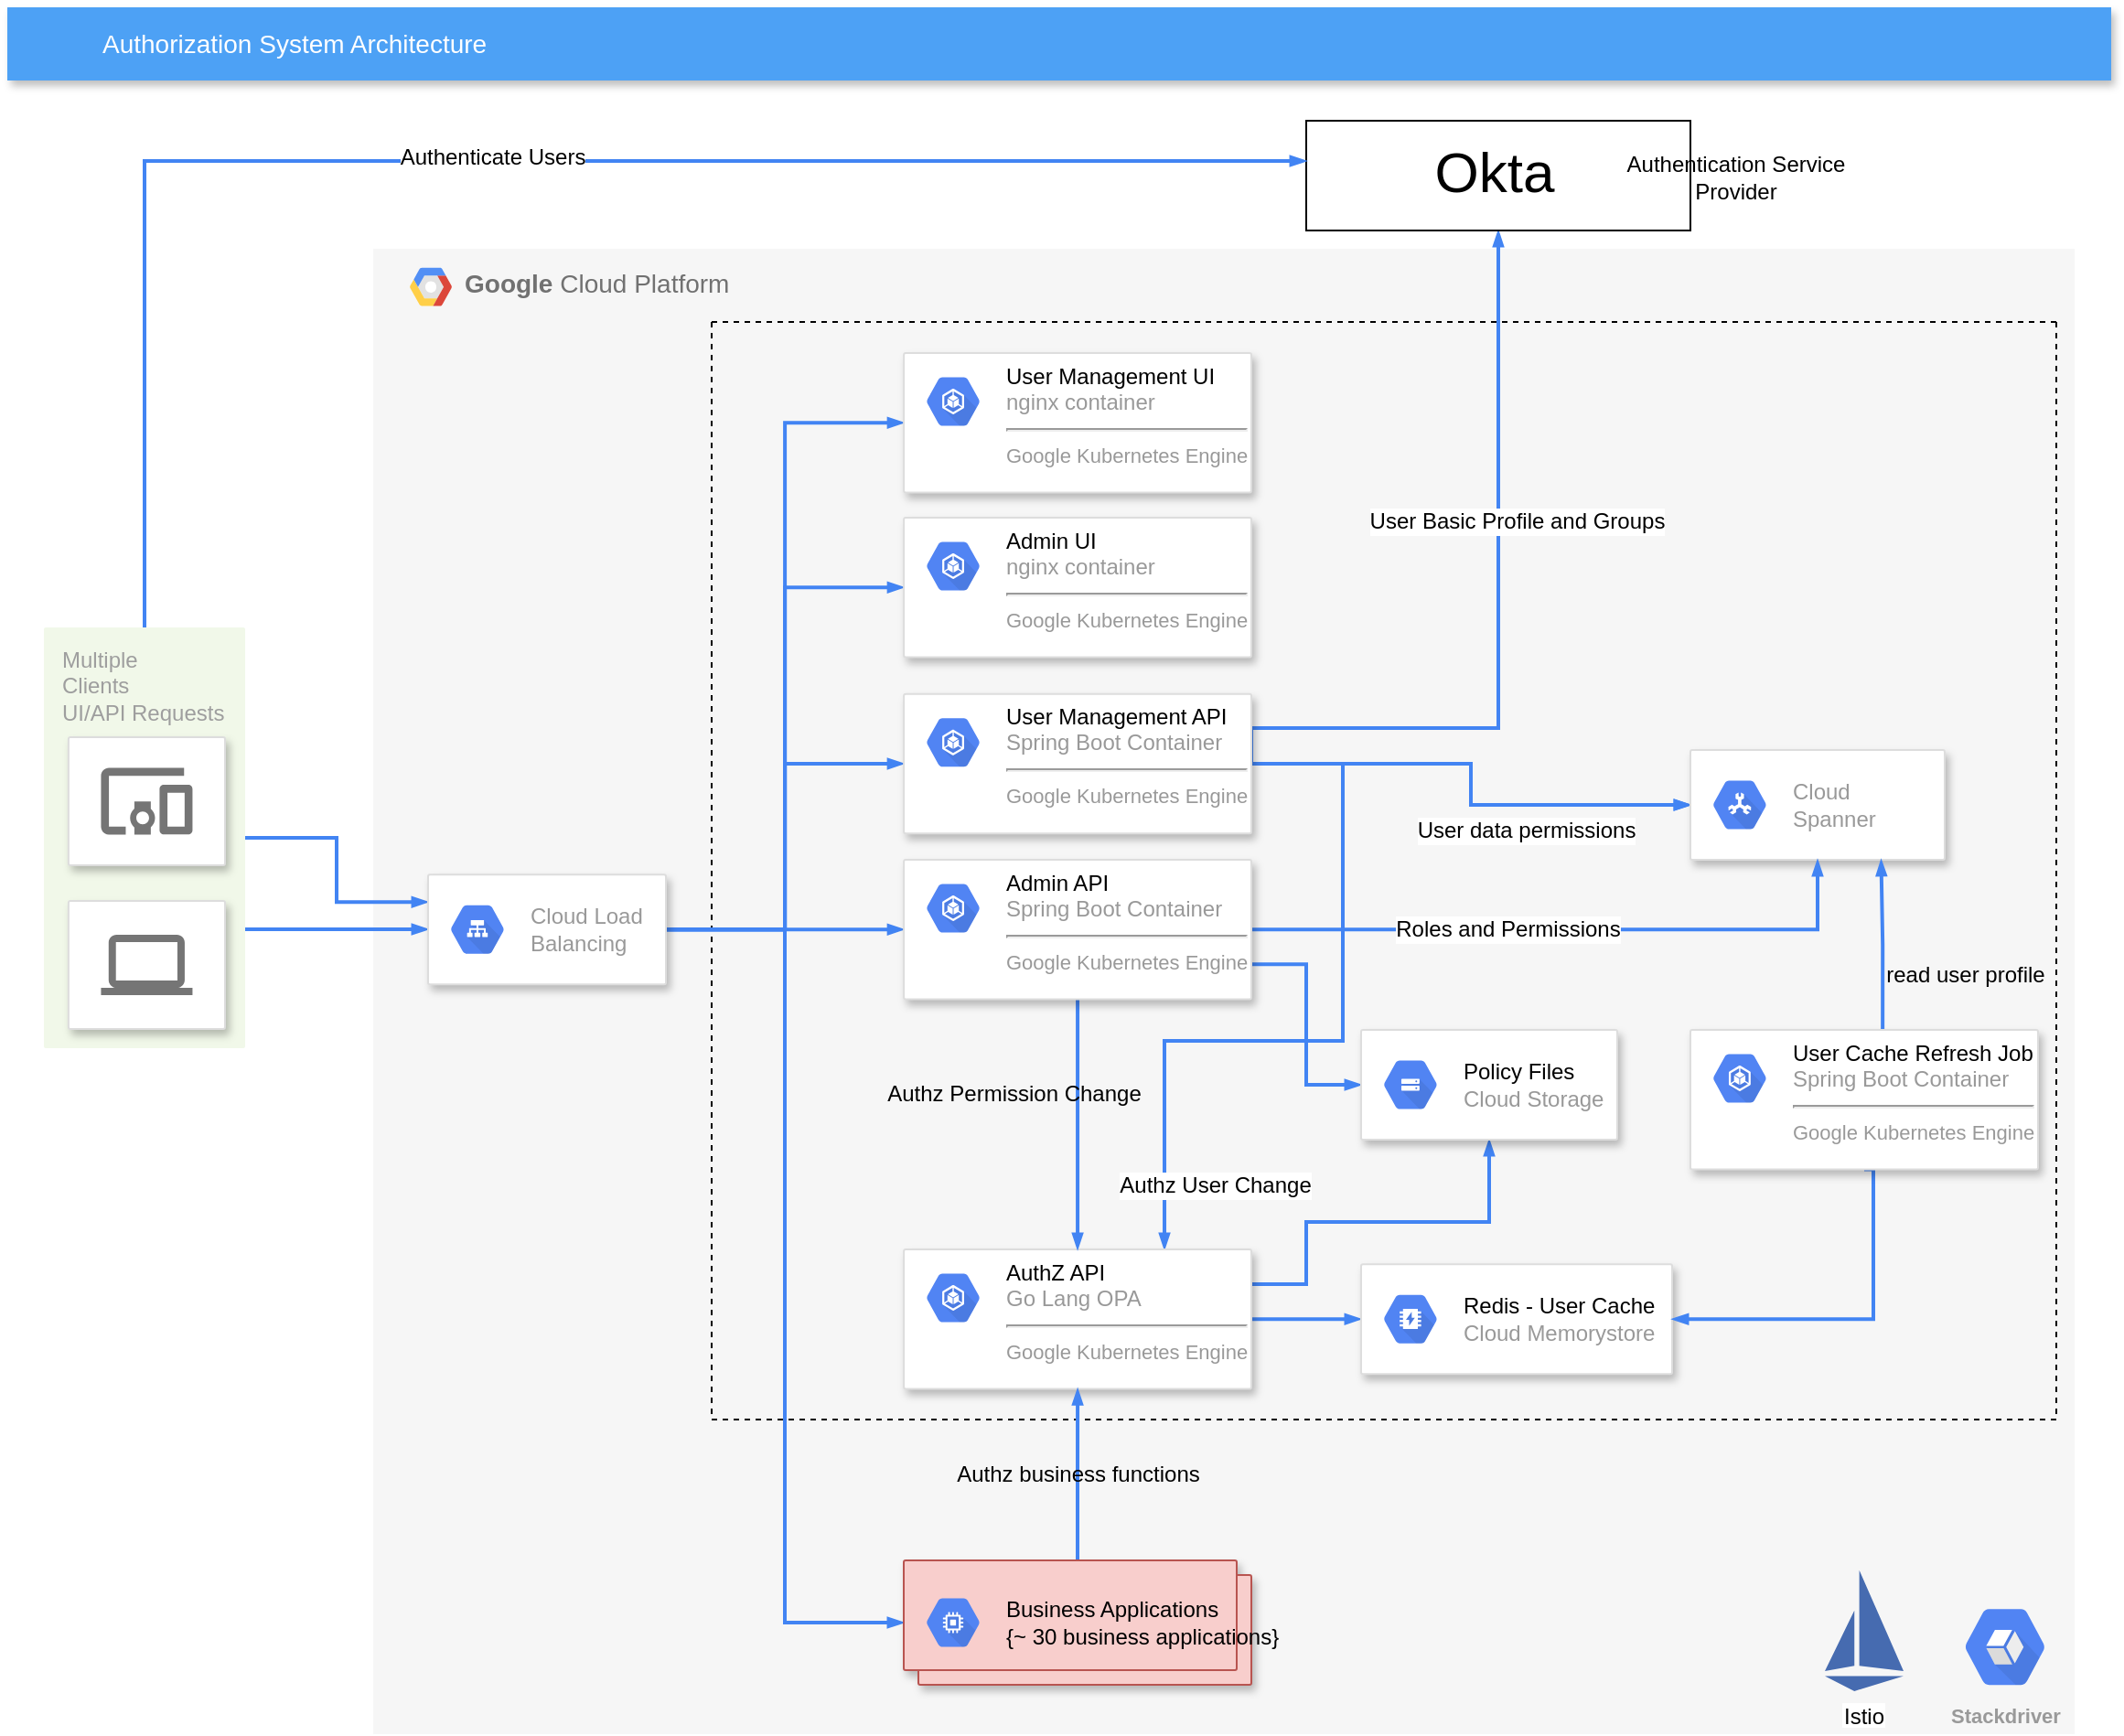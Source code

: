 <mxfile version="17.1.3" type="github"><diagram id="f106602c-feb2-e66a-4537-3a34d633f6aa" name="Page-1"><mxGraphModel dx="2062" dy="1839" grid="1" gridSize="10" guides="1" tooltips="1" connect="1" arrows="1" fold="1" page="1" pageScale="1" pageWidth="1169" pageHeight="827" background="none" math="0" shadow="0"><root><mxCell id="0"/><mxCell id="1" parent="0"/><mxCell id="q55NmXWhRlVkNF6GybgC-1068" value="" style="group" parent="1" vertex="1" connectable="0"><mxGeometry x="235" y="-630" width="930" height="812" as="geometry"/></mxCell><mxCell id="14" value="&lt;b&gt;Google &lt;/b&gt;Cloud Platform" style="fillColor=#F6F6F6;strokeColor=none;shadow=0;gradientColor=none;fontSize=14;align=left;spacing=10;fontColor=#717171;9E9E9E;verticalAlign=top;spacingTop=-4;fontStyle=0;spacingLeft=40;html=1;container=0;" parent="q55NmXWhRlVkNF6GybgC-1068" vertex="1"><mxGeometry width="930" height="812.0" as="geometry"/></mxCell><mxCell id="15" value="" style="shape=mxgraph.gcp2.google_cloud_platform;fillColor=#F6F6F6;strokeColor=none;shadow=0;gradientColor=none;" parent="q55NmXWhRlVkNF6GybgC-1068" vertex="1"><mxGeometry x="20" y="10.41" width="23" height="20.821" as="geometry"><mxPoint x="20" y="10" as="offset"/></mxGeometry></mxCell><mxCell id="q55NmXWhRlVkNF6GybgC-1057" value="Stackdriver" style="sketch=0;html=1;fillColor=#5184F3;strokeColor=none;verticalAlign=top;labelPosition=center;verticalLabelPosition=bottom;align=center;spacingTop=-6;fontSize=11;fontStyle=1;fontColor=#999999;shape=mxgraph.gcp2.hexIcon;prIcon=stackdriver;fontFamily=Helvetica;" parent="q55NmXWhRlVkNF6GybgC-1068" vertex="1"><mxGeometry x="859" y="733.923" width="66" height="60.9" as="geometry"/></mxCell><mxCell id="q55NmXWhRlVkNF6GybgC-1056" value="Istio" style="editableCssRules=.*;shape=image;verticalLabelPosition=bottom;labelBackgroundColor=#ffffff;verticalAlign=top;aspect=fixed;imageAspect=0;image=data:image/svg+xml,PHN2ZyB4bWxucz0iaHR0cDovL3d3dy53My5vcmcvMjAwMC9zdmciIHhtbG5zOnY9Imh0dHBzOi8vdmVjdGEuaW8vbmFubyIgd2lkdGg9IjE2MCIgaGVpZ2h0PSIyNDAiIHZpZXdCb3g9IjAgMCAxNjAgMjQwIj4mI3hhOwk8c3R5bGUgdHlwZT0idGV4dC9jc3MiPiYjeGE7CS5zdDB7ZmlsbDojNDY2YmIwO30mI3hhOwk8L3N0eWxlPiYjeGE7CTxwYXRoIGNsYXNzPSJzdDAiIGQ9Ik02MCAyNDBMMCAyMTBoMTYwem0wLTE2MEwwIDIwMGw2MC0xMHpNNzAgMHYxOTBsOTAgMTB6Ii8+JiN4YTs8L3N2Zz4=;fontColor=default;fontFamily=Helvetica;fontSize=12;" parent="q55NmXWhRlVkNF6GybgC-1068" vertex="1"><mxGeometry x="793.5" y="722.316" width="43" height="66.15" as="geometry"/></mxCell><mxCell id="yQ8WLYdv6VudN-hRy9nO-1000" value="" style="swimlane;startSize=0;dashed=1;" vertex="1" parent="q55NmXWhRlVkNF6GybgC-1068"><mxGeometry x="185" y="40" width="735" height="600" as="geometry"><mxRectangle x="185" y="40" width="50" height="40" as="alternateBounds"/></mxGeometry></mxCell><mxCell id="818" value="Authorization System Architecture " style="fillColor=#4DA1F5;strokeColor=none;shadow=1;gradientColor=none;fontSize=14;align=left;spacingLeft=50;fontColor=#ffffff;html=1;" parent="1" vertex="1"><mxGeometry x="35" y="-762" width="1150" height="40" as="geometry"/></mxCell><mxCell id="999" style="edgeStyle=orthogonalEdgeStyle;rounded=0;elbow=vertical;html=1;labelBackgroundColor=none;startFill=1;startSize=4;endArrow=blockThin;endFill=1;endSize=4;jettySize=auto;orthogonalLoop=1;strokeColor=#4284F3;strokeWidth=2;fontSize=12;fontColor=#000000;align=left;dashed=0;entryX=0;entryY=0.25;entryDx=0;entryDy=0;" parent="1" source="997" target="989" edge="1"><mxGeometry relative="1" as="geometry"><Array as="points"/><mxPoint x="455" y="-458" as="targetPoint"/></mxGeometry></mxCell><mxCell id="998" style="edgeStyle=elbowEdgeStyle;rounded=0;elbow=vertical;html=1;labelBackgroundColor=none;startFill=1;startSize=4;endArrow=blockThin;endFill=1;endSize=4;jettySize=auto;orthogonalLoop=1;strokeColor=#4284F3;strokeWidth=2;fontSize=12;fontColor=#000000;align=left;dashed=0;" parent="1" source="997" target="989" edge="1"><mxGeometry relative="1" as="geometry"/></mxCell><mxCell id="q55NmXWhRlVkNF6GybgC-1015" style="edgeStyle=orthogonalEdgeStyle;rounded=0;orthogonalLoop=1;jettySize=auto;html=1;exitX=1;exitY=0.5;exitDx=0;exitDy=0;entryX=0;entryY=0.5;entryDx=0;entryDy=0;strokeWidth=2;strokeColor=#4284F3;endArrow=blockThin;endFill=1;labelBackgroundColor=none;fontSize=12;align=left;fontColor=#000000;startFill=1;startSize=4;endSize=4;dashed=0;" parent="1" source="989" target="q55NmXWhRlVkNF6GybgC-1013" edge="1"><mxGeometry relative="1" as="geometry"/></mxCell><mxCell id="q55NmXWhRlVkNF6GybgC-1025" style="edgeStyle=orthogonalEdgeStyle;rounded=0;orthogonalLoop=1;jettySize=auto;html=1;endArrow=blockThin;endFill=1;strokeColor=#4284F3;strokeWidth=2;labelBackgroundColor=none;fontSize=12;align=left;fontColor=#000000;startFill=1;startSize=4;endSize=4;dashed=0;" parent="1" source="989" target="q55NmXWhRlVkNF6GybgC-1019" edge="1"><mxGeometry relative="1" as="geometry"/></mxCell><mxCell id="q55NmXWhRlVkNF6GybgC-1026" style="edgeStyle=orthogonalEdgeStyle;rounded=0;orthogonalLoop=1;jettySize=auto;html=1;entryX=0;entryY=0.5;entryDx=0;entryDy=0;endArrow=blockThin;endFill=1;strokeColor=#4284F3;strokeWidth=2;labelBackgroundColor=none;fontSize=12;align=left;fontColor=#000000;startFill=1;startSize=4;endSize=4;dashed=0;" parent="1" source="989" target="q55NmXWhRlVkNF6GybgC-1023" edge="1"><mxGeometry relative="1" as="geometry"/></mxCell><mxCell id="q55NmXWhRlVkNF6GybgC-1048" style="edgeStyle=orthogonalEdgeStyle;shape=connector;rounded=0;orthogonalLoop=1;jettySize=auto;html=1;entryX=0;entryY=0.5;entryDx=0;entryDy=0;dashed=0;labelBackgroundColor=none;fontFamily=Helvetica;fontSize=12;fontColor=#000000;startFill=1;endArrow=blockThin;endFill=1;startSize=4;endSize=4;strokeColor=#4284F3;strokeWidth=2;" parent="1" source="989" target="q55NmXWhRlVkNF6GybgC-1001" edge="1"><mxGeometry relative="1" as="geometry"/></mxCell><mxCell id="q55NmXWhRlVkNF6GybgC-1064" style="edgeStyle=orthogonalEdgeStyle;shape=connector;rounded=0;orthogonalLoop=1;jettySize=auto;html=1;entryX=0;entryY=0.5;entryDx=0;entryDy=0;dashed=0;labelBackgroundColor=none;fontFamily=Helvetica;fontSize=12;fontColor=#000000;startFill=1;endArrow=blockThin;endFill=1;startSize=4;endSize=4;strokeColor=#4284F3;strokeWidth=2;" parent="1" source="989" target="q55NmXWhRlVkNF6GybgC-1062" edge="1"><mxGeometry relative="1" as="geometry"/></mxCell><mxCell id="989" value="" style="strokeColor=#dddddd;fillColor=#ffffff;shadow=1;strokeWidth=1;rounded=1;absoluteArcSize=1;arcSize=2;fontSize=11;fontColor=#9E9E9E;align=center;html=1;" parent="1" vertex="1"><mxGeometry x="265" y="-287.9" width="130" height="60" as="geometry"/></mxCell><mxCell id="990" value="Cloud Load&#xA;Balancing" style="dashed=0;connectable=0;html=1;fillColor=#5184F3;strokeColor=none;shape=mxgraph.gcp2.hexIcon;prIcon=cloud_load_balancing;part=1;labelPosition=right;verticalLabelPosition=middle;align=left;verticalAlign=middle;spacingLeft=5;fontColor=#999999;fontSize=12;" parent="989" vertex="1"><mxGeometry y="0.5" width="44" height="39" relative="1" as="geometry"><mxPoint x="5" y="-19.5" as="offset"/></mxGeometry></mxCell><mxCell id="q55NmXWhRlVkNF6GybgC-1028" style="edgeStyle=orthogonalEdgeStyle;shape=connector;rounded=0;orthogonalLoop=1;jettySize=auto;html=1;entryX=0;entryY=0.5;entryDx=0;entryDy=0;dashed=0;labelBackgroundColor=none;fontFamily=Helvetica;fontSize=12;fontColor=#000000;startFill=1;endArrow=blockThin;endFill=1;startSize=4;endSize=4;strokeColor=#4284F3;strokeWidth=2;" parent="1" source="q55NmXWhRlVkNF6GybgC-1001" target="q55NmXWhRlVkNF6GybgC-1016" edge="1"><mxGeometry relative="1" as="geometry"/></mxCell><mxCell id="q55NmXWhRlVkNF6GybgC-1031" value="User data permissions" style="edgeLabel;html=1;align=center;verticalAlign=middle;resizable=0;points=[];fontSize=12;fontFamily=Helvetica;fontColor=#000000;" parent="q55NmXWhRlVkNF6GybgC-1028" vertex="1" connectable="0"><mxGeometry x="-0.264" y="5" relative="1" as="geometry"><mxPoint x="53" y="41" as="offset"/></mxGeometry></mxCell><mxCell id="q55NmXWhRlVkNF6GybgC-1032" value="" style="edgeStyle=orthogonalEdgeStyle;shape=connector;rounded=0;orthogonalLoop=1;jettySize=auto;html=1;dashed=0;labelBackgroundColor=none;fontFamily=Helvetica;fontSize=12;fontColor=#000000;startFill=1;endArrow=blockThin;endFill=1;startSize=4;endSize=4;strokeColor=#4284F3;strokeWidth=2;" parent="1" source="q55NmXWhRlVkNF6GybgC-1001" target="q55NmXWhRlVkNF6GybgC-1016" edge="1"><mxGeometry relative="1" as="geometry"/></mxCell><mxCell id="q55NmXWhRlVkNF6GybgC-1053" style="edgeStyle=orthogonalEdgeStyle;shape=connector;rounded=0;orthogonalLoop=1;jettySize=auto;html=1;dashed=0;labelBackgroundColor=none;fontFamily=Helvetica;fontSize=12;fontColor=#000000;startFill=1;endArrow=blockThin;endFill=1;startSize=4;endSize=4;strokeColor=#4284F3;strokeWidth=2;exitX=1;exitY=0.5;exitDx=0;exitDy=0;" parent="1" source="q55NmXWhRlVkNF6GybgC-1001" target="q55NmXWhRlVkNF6GybgC-1050" edge="1"><mxGeometry relative="1" as="geometry"><mxPoint x="885" y="-593" as="targetPoint"/><Array as="points"><mxPoint x="715" y="-368"/><mxPoint x="850" y="-368"/></Array></mxGeometry></mxCell><mxCell id="q55NmXWhRlVkNF6GybgC-1055" value="User Basic Profile and Groups" style="edgeLabel;html=1;align=center;verticalAlign=middle;resizable=0;points=[];fontSize=12;fontFamily=Helvetica;fontColor=#000000;" parent="q55NmXWhRlVkNF6GybgC-1053" vertex="1" connectable="0"><mxGeometry x="0.225" y="-2" relative="1" as="geometry"><mxPoint x="8" y="-7" as="offset"/></mxGeometry></mxCell><mxCell id="q55NmXWhRlVkNF6GybgC-1060" style="edgeStyle=orthogonalEdgeStyle;shape=connector;rounded=0;orthogonalLoop=1;jettySize=auto;html=1;entryX=0.75;entryY=0;entryDx=0;entryDy=0;dashed=0;labelBackgroundColor=none;fontFamily=Helvetica;fontSize=12;fontColor=#000000;startFill=1;endArrow=blockThin;endFill=1;startSize=4;endSize=4;strokeColor=#4284F3;strokeWidth=2;" parent="1" source="q55NmXWhRlVkNF6GybgC-1001" target="995" edge="1"><mxGeometry relative="1" as="geometry"><Array as="points"><mxPoint x="765" y="-348"/><mxPoint x="765" y="-197"/><mxPoint x="668" y="-197"/></Array></mxGeometry></mxCell><mxCell id="q55NmXWhRlVkNF6GybgC-1061" value="Authz User Change" style="edgeLabel;html=1;align=center;verticalAlign=middle;resizable=0;points=[];fontSize=12;fontFamily=Helvetica;fontColor=#000000;" parent="q55NmXWhRlVkNF6GybgC-1060" vertex="1" connectable="0"><mxGeometry x="0.768" y="-1" relative="1" as="geometry"><mxPoint x="28" y="13" as="offset"/></mxGeometry></mxCell><mxCell id="q55NmXWhRlVkNF6GybgC-1001" value="" style="strokeColor=#dddddd;fillColor=#ffffff;shadow=1;strokeWidth=1;rounded=1;absoluteArcSize=1;arcSize=2;fontSize=11;fontColor=#9E9E9E;align=center;html=1;" parent="1" vertex="1"><mxGeometry x="525.06" y="-386.61" width="189.94" height="76.19" as="geometry"/></mxCell><mxCell id="q55NmXWhRlVkNF6GybgC-1002" value="&lt;div&gt;&lt;font color=&quot;#000000&quot;&gt;User Management API&lt;/font&gt;&lt;br&gt;&lt;/div&gt;&lt;div&gt;Spring Boot Container&lt;br&gt;&lt;/div&gt;&lt;hr&gt;&lt;font style=&quot;font-size: 11px&quot;&gt;Google Kubernetes Engine&lt;br&gt;&lt;/font&gt;" style="dashed=0;connectable=0;html=1;fillColor=#5184F3;strokeColor=none;shape=mxgraph.gcp2.hexIcon;prIcon=container_engine;part=1;labelPosition=right;verticalLabelPosition=middle;align=left;verticalAlign=top;spacingLeft=5;fontColor=#999999;fontSize=12;spacingTop=-8;" parent="q55NmXWhRlVkNF6GybgC-1001" vertex="1"><mxGeometry width="44" height="39" relative="1" as="geometry"><mxPoint x="5" y="7" as="offset"/></mxGeometry></mxCell><mxCell id="q55NmXWhRlVkNF6GybgC-1040" style="edgeStyle=orthogonalEdgeStyle;shape=connector;rounded=0;orthogonalLoop=1;jettySize=auto;html=1;entryX=0;entryY=0.5;entryDx=0;entryDy=0;dashed=0;labelBackgroundColor=none;fontFamily=Helvetica;fontSize=12;fontColor=#000000;startFill=1;endArrow=blockThin;endFill=1;startSize=4;endSize=4;strokeColor=#4284F3;strokeWidth=2;" parent="1" source="995" target="q55NmXWhRlVkNF6GybgC-1038" edge="1"><mxGeometry relative="1" as="geometry"/></mxCell><mxCell id="q55NmXWhRlVkNF6GybgC-1074" style="edgeStyle=orthogonalEdgeStyle;shape=connector;rounded=0;orthogonalLoop=1;jettySize=auto;html=1;dashed=0;labelBackgroundColor=none;fontFamily=Helvetica;fontSize=12;fontColor=#000000;startFill=1;endArrow=blockThin;endFill=1;startSize=4;endSize=4;strokeColor=#4284F3;strokeWidth=2;exitX=1;exitY=0.25;exitDx=0;exitDy=0;" parent="1" source="995" target="q55NmXWhRlVkNF6GybgC-1033" edge="1"><mxGeometry relative="1" as="geometry"><Array as="points"><mxPoint x="745" y="-64"/><mxPoint x="745" y="-98"/><mxPoint x="845" y="-98"/></Array></mxGeometry></mxCell><mxCell id="995" value="" style="strokeColor=#dddddd;fillColor=#ffffff;shadow=1;strokeWidth=1;rounded=1;absoluteArcSize=1;arcSize=2;fontSize=11;fontColor=#9E9E9E;align=center;html=1;" parent="1" vertex="1"><mxGeometry x="525.06" y="-83" width="189.94" height="76.19" as="geometry"/></mxCell><mxCell id="996" value="&lt;div&gt;&lt;font color=&quot;#000000&quot;&gt;AuthZ API&lt;/font&gt;&lt;br&gt;&lt;/div&gt;&lt;div&gt;Go Lang OPA &lt;br&gt;&lt;/div&gt;&lt;hr&gt;&lt;font style=&quot;font-size: 11px&quot;&gt;Google Kubernetes Engine&lt;/font&gt;" style="dashed=0;connectable=0;html=1;fillColor=#5184F3;strokeColor=none;shape=mxgraph.gcp2.hexIcon;prIcon=container_engine;part=1;labelPosition=right;verticalLabelPosition=middle;align=left;verticalAlign=top;spacingLeft=5;fontColor=#999999;fontSize=12;spacingTop=-8;" parent="995" vertex="1"><mxGeometry width="44" height="39" relative="1" as="geometry"><mxPoint x="5" y="7" as="offset"/></mxGeometry></mxCell><mxCell id="q55NmXWhRlVkNF6GybgC-1013" value="" style="strokeColor=#dddddd;fillColor=#ffffff;shadow=1;strokeWidth=1;rounded=1;absoluteArcSize=1;arcSize=2;fontSize=11;fontColor=#9E9E9E;align=center;html=1;" parent="1" vertex="1"><mxGeometry x="525.06" y="-573" width="189.94" height="76.19" as="geometry"/></mxCell><mxCell id="q55NmXWhRlVkNF6GybgC-1014" value="&lt;div&gt;&lt;font color=&quot;#000000&quot;&gt;User Management UI&lt;/font&gt;&lt;/div&gt;&lt;div&gt;nginx container&lt;br&gt;&lt;/div&gt;&lt;hr&gt;&lt;font style=&quot;font-size: 11px&quot;&gt;Google Kubernetes Engine&lt;/font&gt;" style="dashed=0;connectable=0;html=1;fillColor=#5184F3;strokeColor=none;shape=mxgraph.gcp2.hexIcon;prIcon=container_engine;part=1;labelPosition=right;verticalLabelPosition=middle;align=left;verticalAlign=top;spacingLeft=5;fontColor=#999999;fontSize=12;spacingTop=-8;" parent="q55NmXWhRlVkNF6GybgC-1013" vertex="1"><mxGeometry width="44" height="39" relative="1" as="geometry"><mxPoint x="5" y="7" as="offset"/></mxGeometry></mxCell><mxCell id="q55NmXWhRlVkNF6GybgC-1016" value="" style="strokeColor=#dddddd;shadow=1;strokeWidth=1;rounded=1;absoluteArcSize=1;arcSize=2;" parent="1" vertex="1"><mxGeometry x="955" y="-356" width="139" height="60" as="geometry"/></mxCell><mxCell id="q55NmXWhRlVkNF6GybgC-1017" value="Cloud&#xA;Spanner" style="sketch=0;dashed=0;connectable=0;html=1;fillColor=#5184F3;strokeColor=none;shape=mxgraph.gcp2.hexIcon;prIcon=cloud_spanner;part=1;labelPosition=right;verticalLabelPosition=middle;align=left;verticalAlign=middle;spacingLeft=5;fontColor=#999999;fontSize=12;" parent="q55NmXWhRlVkNF6GybgC-1016" vertex="1"><mxGeometry y="0.5" width="44" height="39" relative="1" as="geometry"><mxPoint x="5" y="-19.5" as="offset"/></mxGeometry></mxCell><mxCell id="q55NmXWhRlVkNF6GybgC-1018" value="" style="group" parent="1" vertex="1" connectable="0"><mxGeometry x="55" y="-423" width="110" height="230" as="geometry"/></mxCell><mxCell id="997" value="Multiple&lt;br&gt;Clients&lt;br&gt;UI/API Requests" style="rounded=1;absoluteArcSize=1;arcSize=2;html=1;strokeColor=none;gradientColor=none;shadow=0;dashed=0;fontSize=12;fontColor=#9E9E9E;align=left;verticalAlign=top;spacing=10;spacingTop=-4;fillColor=#F1F8E9;" parent="q55NmXWhRlVkNF6GybgC-1018" vertex="1"><mxGeometry width="110.0" height="230" as="geometry"/></mxCell><mxCell id="985" value="" style="strokeColor=#dddddd;fillColor=#ffffff;shadow=1;strokeWidth=1;rounded=1;absoluteArcSize=1;arcSize=2;labelPosition=center;verticalLabelPosition=middle;align=center;verticalAlign=bottom;spacingLeft=0;fontColor=#999999;fontSize=12;whiteSpace=wrap;spacingBottom=2;html=1;" parent="q55NmXWhRlVkNF6GybgC-1018" vertex="1"><mxGeometry x="13.444" y="60" width="85.556" height="70" as="geometry"/></mxCell><mxCell id="986" value="" style="dashed=0;connectable=0;html=1;fillColor=#757575;strokeColor=none;shape=mxgraph.gcp2.mobile_devices;part=1;" parent="985" vertex="1"><mxGeometry x="0.5" width="50" height="36.5" relative="1" as="geometry"><mxPoint x="-25" y="16.75" as="offset"/></mxGeometry></mxCell><mxCell id="987" value="" style="strokeColor=#dddddd;fillColor=#ffffff;shadow=1;strokeWidth=1;rounded=1;absoluteArcSize=1;arcSize=2;labelPosition=center;verticalLabelPosition=middle;align=center;verticalAlign=bottom;spacingLeft=0;fontColor=#999999;fontSize=12;whiteSpace=wrap;spacingBottom=2;html=1;" parent="q55NmXWhRlVkNF6GybgC-1018" vertex="1"><mxGeometry x="13.444" y="149.5" width="85.556" height="70" as="geometry"/></mxCell><mxCell id="988" value="" style="dashed=0;connectable=0;html=1;fillColor=#757575;strokeColor=none;shape=mxgraph.gcp2.laptop;part=1;" parent="987" vertex="1"><mxGeometry x="0.5" width="50" height="33" relative="1" as="geometry"><mxPoint x="-25" y="18.5" as="offset"/></mxGeometry></mxCell><mxCell id="q55NmXWhRlVkNF6GybgC-1029" style="edgeStyle=orthogonalEdgeStyle;shape=connector;rounded=0;orthogonalLoop=1;jettySize=auto;html=1;entryX=0.5;entryY=1;entryDx=0;entryDy=0;dashed=0;labelBackgroundColor=none;fontFamily=Helvetica;fontSize=12;fontColor=#000000;startFill=1;endArrow=blockThin;endFill=1;startSize=4;endSize=4;strokeColor=#4284F3;strokeWidth=2;" parent="1" source="q55NmXWhRlVkNF6GybgC-1019" target="q55NmXWhRlVkNF6GybgC-1016" edge="1"><mxGeometry relative="1" as="geometry"/></mxCell><mxCell id="q55NmXWhRlVkNF6GybgC-1030" value="Roles and Permissions" style="edgeLabel;html=1;align=center;verticalAlign=middle;resizable=0;points=[];fontSize=12;fontFamily=Helvetica;fontColor=#000000;" parent="q55NmXWhRlVkNF6GybgC-1029" vertex="1" connectable="0"><mxGeometry x="-0.197" relative="1" as="geometry"><mxPoint as="offset"/></mxGeometry></mxCell><mxCell id="q55NmXWhRlVkNF6GybgC-1035" style="edgeStyle=orthogonalEdgeStyle;shape=connector;rounded=0;orthogonalLoop=1;jettySize=auto;html=1;entryX=0;entryY=0.5;entryDx=0;entryDy=0;dashed=0;labelBackgroundColor=none;fontFamily=Helvetica;fontSize=12;fontColor=#000000;startFill=1;endArrow=blockThin;endFill=1;startSize=4;endSize=4;strokeColor=#4284F3;strokeWidth=2;exitX=1;exitY=0.75;exitDx=0;exitDy=0;" parent="1" source="q55NmXWhRlVkNF6GybgC-1019" target="q55NmXWhRlVkNF6GybgC-1033" edge="1"><mxGeometry relative="1" as="geometry"/></mxCell><mxCell id="q55NmXWhRlVkNF6GybgC-1059" value="Authz Permission Change" style="edgeStyle=orthogonalEdgeStyle;shape=connector;rounded=0;orthogonalLoop=1;jettySize=auto;html=1;dashed=0;labelBackgroundColor=none;fontFamily=Helvetica;fontSize=12;fontColor=#000000;startFill=1;endArrow=blockThin;endFill=1;startSize=4;endSize=4;strokeColor=#4284F3;strokeWidth=2;" parent="1" source="q55NmXWhRlVkNF6GybgC-1019" target="995" edge="1"><mxGeometry x="-0.243" y="-35" relative="1" as="geometry"><mxPoint as="offset"/></mxGeometry></mxCell><mxCell id="q55NmXWhRlVkNF6GybgC-1019" value="" style="strokeColor=#dddddd;fillColor=#ffffff;shadow=1;strokeWidth=1;rounded=1;absoluteArcSize=1;arcSize=2;fontSize=11;fontColor=#9E9E9E;align=center;html=1;" parent="1" vertex="1"><mxGeometry x="525.06" y="-296" width="189.94" height="76.19" as="geometry"/></mxCell><mxCell id="q55NmXWhRlVkNF6GybgC-1020" value="&lt;div&gt;&lt;font color=&quot;#000000&quot;&gt;Admin API&lt;/font&gt;&lt;br&gt;&lt;/div&gt;&lt;div&gt;Spring Boot Container&lt;br&gt;&lt;/div&gt;&lt;hr&gt;&lt;font style=&quot;font-size: 11px&quot;&gt;Google Kubernetes Engine&lt;br&gt;&lt;/font&gt;" style="dashed=0;connectable=0;html=1;fillColor=#5184F3;strokeColor=none;shape=mxgraph.gcp2.hexIcon;prIcon=container_engine;part=1;labelPosition=right;verticalLabelPosition=middle;align=left;verticalAlign=top;spacingLeft=5;fontColor=#999999;fontSize=12;spacingTop=-8;" parent="q55NmXWhRlVkNF6GybgC-1019" vertex="1"><mxGeometry width="44" height="39" relative="1" as="geometry"><mxPoint x="5" y="7" as="offset"/></mxGeometry></mxCell><mxCell id="q55NmXWhRlVkNF6GybgC-1023" value="" style="strokeColor=#dddddd;fillColor=#ffffff;shadow=1;strokeWidth=1;rounded=1;absoluteArcSize=1;arcSize=2;fontSize=11;fontColor=#9E9E9E;align=center;html=1;" parent="1" vertex="1"><mxGeometry x="525.06" y="-483" width="189.94" height="76.19" as="geometry"/></mxCell><mxCell id="q55NmXWhRlVkNF6GybgC-1024" value="&lt;div&gt;&lt;font color=&quot;#000000&quot;&gt;Admin UI&lt;/font&gt;&lt;/div&gt;&lt;div&gt;nginx container&lt;br&gt;&lt;/div&gt;&lt;hr&gt;&lt;font style=&quot;font-size: 11px&quot;&gt;Google Kubernetes Engine&lt;/font&gt;" style="dashed=0;connectable=0;html=1;fillColor=#5184F3;strokeColor=none;shape=mxgraph.gcp2.hexIcon;prIcon=container_engine;part=1;labelPosition=right;verticalLabelPosition=middle;align=left;verticalAlign=top;spacingLeft=5;fontColor=#999999;fontSize=12;spacingTop=-8;" parent="q55NmXWhRlVkNF6GybgC-1023" vertex="1"><mxGeometry width="44" height="39" relative="1" as="geometry"><mxPoint x="5" y="7" as="offset"/></mxGeometry></mxCell><mxCell id="q55NmXWhRlVkNF6GybgC-1033" value="" style="strokeColor=#dddddd;shadow=1;strokeWidth=1;rounded=1;absoluteArcSize=1;arcSize=2;fontFamily=Helvetica;fontSize=12;fontColor=#000000;" parent="1" vertex="1"><mxGeometry x="775" y="-203" width="140" height="60" as="geometry"/></mxCell><mxCell id="q55NmXWhRlVkNF6GybgC-1034" value="&lt;font color=&quot;#000000&quot;&gt;Policy Files&lt;/font&gt;&lt;br&gt;Cloud Storage" style="sketch=0;dashed=0;connectable=0;html=1;fillColor=#5184F3;strokeColor=none;shape=mxgraph.gcp2.hexIcon;prIcon=cloud_storage;part=1;labelPosition=right;verticalLabelPosition=middle;align=left;verticalAlign=middle;spacingLeft=5;fontColor=#999999;fontSize=12;fontFamily=Helvetica;" parent="q55NmXWhRlVkNF6GybgC-1033" vertex="1"><mxGeometry y="0.5" width="44" height="39" relative="1" as="geometry"><mxPoint x="5" y="-19.5" as="offset"/></mxGeometry></mxCell><mxCell id="q55NmXWhRlVkNF6GybgC-1038" value="" style="strokeColor=#dddddd;shadow=1;strokeWidth=1;rounded=1;absoluteArcSize=1;arcSize=2;fontFamily=Helvetica;fontSize=12;fontColor=#000000;" parent="1" vertex="1"><mxGeometry x="775" y="-74.9" width="170" height="60" as="geometry"/></mxCell><mxCell id="q55NmXWhRlVkNF6GybgC-1039" value="&lt;font color=&quot;#000000&quot;&gt;Redis - User Cache&lt;/font&gt;&lt;br&gt;Cloud Memorystore" style="sketch=0;dashed=0;connectable=0;html=1;fillColor=#5184F3;strokeColor=none;shape=mxgraph.gcp2.hexIcon;prIcon=cloud_memorystore;part=1;labelPosition=right;verticalLabelPosition=middle;align=left;verticalAlign=middle;spacingLeft=5;fontColor=#999999;fontSize=12;fontFamily=Helvetica;" parent="q55NmXWhRlVkNF6GybgC-1038" vertex="1"><mxGeometry y="0.5" width="44" height="39" relative="1" as="geometry"><mxPoint x="5" y="-19.5" as="offset"/></mxGeometry></mxCell><mxCell id="q55NmXWhRlVkNF6GybgC-1043" value="read user profile" style="edgeStyle=orthogonalEdgeStyle;shape=connector;rounded=0;orthogonalLoop=1;jettySize=auto;html=1;entryX=0.75;entryY=1;entryDx=0;entryDy=0;dashed=0;labelBackgroundColor=none;fontFamily=Helvetica;fontSize=12;fontColor=#000000;startFill=1;endArrow=blockThin;endFill=1;startSize=4;endSize=4;strokeColor=#4284F3;strokeWidth=2;exitX=0.553;exitY=0.026;exitDx=0;exitDy=0;exitPerimeter=0;" parent="1" source="q55NmXWhRlVkNF6GybgC-1041" target="q55NmXWhRlVkNF6GybgC-1016" edge="1"><mxGeometry x="-0.332" y="-45" relative="1" as="geometry"><Array as="points"/><mxPoint as="offset"/></mxGeometry></mxCell><mxCell id="q55NmXWhRlVkNF6GybgC-1045" style="edgeStyle=orthogonalEdgeStyle;shape=connector;rounded=0;orthogonalLoop=1;jettySize=auto;html=1;entryX=1;entryY=0.5;entryDx=0;entryDy=0;dashed=0;labelBackgroundColor=none;fontFamily=Helvetica;fontSize=12;fontColor=#000000;startFill=1;endArrow=blockThin;endFill=1;startSize=4;endSize=4;strokeColor=#4284F3;strokeWidth=2;exitX=0.5;exitY=1;exitDx=0;exitDy=0;" parent="1" source="q55NmXWhRlVkNF6GybgC-1041" target="q55NmXWhRlVkNF6GybgC-1038" edge="1"><mxGeometry relative="1" as="geometry"><Array as="points"><mxPoint x="1055" y="-127"/><mxPoint x="1055" y="-45"/></Array></mxGeometry></mxCell><mxCell id="q55NmXWhRlVkNF6GybgC-1041" value="" style="strokeColor=#dddddd;fillColor=#ffffff;shadow=1;strokeWidth=1;rounded=1;absoluteArcSize=1;arcSize=2;fontSize=11;fontColor=#9E9E9E;align=center;html=1;" parent="1" vertex="1"><mxGeometry x="955" y="-203" width="190" height="76.19" as="geometry"/></mxCell><mxCell id="q55NmXWhRlVkNF6GybgC-1042" value="&lt;div&gt;&lt;font color=&quot;#000000&quot;&gt;User Cache Refresh Job&lt;/font&gt;&lt;br&gt;&lt;/div&gt;&lt;div&gt;Spring Boot Container&lt;br&gt;&lt;/div&gt;&lt;hr&gt;&lt;font style=&quot;font-size: 11px&quot;&gt;Google Kubernetes Engine&lt;br&gt;&lt;/font&gt;" style="dashed=0;connectable=0;html=1;fillColor=#5184F3;strokeColor=none;shape=mxgraph.gcp2.hexIcon;prIcon=container_engine;part=1;labelPosition=right;verticalLabelPosition=middle;align=left;verticalAlign=top;spacingLeft=5;fontColor=#999999;fontSize=12;spacingTop=-8;" parent="q55NmXWhRlVkNF6GybgC-1041" vertex="1"><mxGeometry width="44" height="39" relative="1" as="geometry"><mxPoint x="5" y="7" as="offset"/></mxGeometry></mxCell><mxCell id="q55NmXWhRlVkNF6GybgC-1051" value="" style="group" parent="1" vertex="1" connectable="0"><mxGeometry x="315" y="-203" width="640" height="68" as="geometry"/></mxCell><mxCell id="q55NmXWhRlVkNF6GybgC-1052" value="" style="group" parent="q55NmXWhRlVkNF6GybgC-1051" vertex="1" connectable="0"><mxGeometry x="430" y="-556" width="210" height="104.5" as="geometry"/></mxCell><mxCell id="q55NmXWhRlVkNF6GybgC-1050" value="" style="rounded=0;whiteSpace=wrap;html=1;fontFamily=Helvetica;fontSize=12;fontColor=#000000;" parent="q55NmXWhRlVkNF6GybgC-1052" vertex="1"><mxGeometry y="59" width="210" height="60" as="geometry"/></mxCell><mxCell id="q55NmXWhRlVkNF6GybgC-1049" value="" style="shape=image;html=1;verticalAlign=top;verticalLabelPosition=bottom;labelBackgroundColor=#ffffff;imageAspect=0;aspect=fixed;image=https://cdn1.iconfinder.com/data/icons/unicons-line-vol-5/24/okta-128.png;fontFamily=Helvetica;fontSize=12;fontColor=#000000;" parent="q55NmXWhRlVkNF6GybgC-1052" vertex="1"><mxGeometry y="55" width="68" height="68" as="geometry"/></mxCell><mxCell id="q55NmXWhRlVkNF6GybgC-1071" value="&lt;font style=&quot;font-size: 31px&quot;&gt;Okta&lt;/font&gt;" style="text;html=1;strokeColor=none;fillColor=none;align=center;verticalAlign=middle;whiteSpace=wrap;rounded=0;fontFamily=Helvetica;fontSize=12;fontColor=#000000;" parent="q55NmXWhRlVkNF6GybgC-1052" vertex="1"><mxGeometry x="72.94" y="71.5" width="60" height="30" as="geometry"/></mxCell><mxCell id="q55NmXWhRlVkNF6GybgC-1065" value="Authz business functions" style="edgeStyle=orthogonalEdgeStyle;shape=connector;rounded=0;orthogonalLoop=1;jettySize=auto;html=1;dashed=0;labelBackgroundColor=none;fontFamily=Helvetica;fontSize=12;fontColor=#000000;startFill=1;endArrow=blockThin;endFill=1;startSize=4;endSize=4;strokeColor=#4284F3;strokeWidth=2;" parent="1" source="q55NmXWhRlVkNF6GybgC-1062" target="995" edge="1"><mxGeometry relative="1" as="geometry"/></mxCell><mxCell id="q55NmXWhRlVkNF6GybgC-1062" value="" style="shape=mxgraph.gcp2.doubleRect;strokeColor=#b85450;shadow=1;strokeWidth=1;fontFamily=Helvetica;fontSize=12;fillColor=#f8cecc;" parent="1" vertex="1"><mxGeometry x="525" y="87" width="190" height="68" as="geometry"/></mxCell><mxCell id="q55NmXWhRlVkNF6GybgC-1063" value="&lt;div&gt;&lt;font color=&quot;#000000&quot;&gt;Business Applications&lt;/font&gt;&lt;/div&gt;&lt;div&gt;&lt;font color=&quot;#000000&quot;&gt;{~ 30 business applications}&lt;br&gt;&lt;/font&gt;&lt;/div&gt;" style="sketch=0;dashed=0;connectable=0;html=1;fillColor=#5184F3;strokeColor=none;shape=mxgraph.gcp2.hexIcon;prIcon=compute_engine;part=1;labelPosition=right;verticalLabelPosition=middle;align=left;verticalAlign=middle;spacingLeft=5;fontColor=#999999;fontSize=12;fontFamily=Helvetica;" parent="q55NmXWhRlVkNF6GybgC-1062" vertex="1"><mxGeometry y="0.5" width="44" height="39" relative="1" as="geometry"><mxPoint x="5" y="-19.5" as="offset"/></mxGeometry></mxCell><mxCell id="q55NmXWhRlVkNF6GybgC-1069" style="edgeStyle=orthogonalEdgeStyle;shape=connector;rounded=0;orthogonalLoop=1;jettySize=auto;html=1;dashed=0;labelBackgroundColor=none;fontFamily=Helvetica;fontSize=12;fontColor=#000000;startFill=1;endArrow=blockThin;endFill=1;startSize=4;endSize=4;strokeColor=#4284F3;strokeWidth=2;" parent="1" source="997" edge="1"><mxGeometry relative="1" as="geometry"><mxPoint x="745" y="-678" as="targetPoint"/><Array as="points"><mxPoint x="110" y="-678"/></Array></mxGeometry></mxCell><mxCell id="q55NmXWhRlVkNF6GybgC-1070" value="Authenticate Users" style="edgeLabel;html=1;align=center;verticalAlign=middle;resizable=0;points=[];fontSize=12;fontFamily=Helvetica;fontColor=#000000;" parent="q55NmXWhRlVkNF6GybgC-1069" vertex="1" connectable="0"><mxGeometry x="-0.001" y="2" relative="1" as="geometry"><mxPoint as="offset"/></mxGeometry></mxCell><mxCell id="q55NmXWhRlVkNF6GybgC-1073" value="Authentication Service Provider" style="text;html=1;strokeColor=none;fillColor=none;align=center;verticalAlign=middle;whiteSpace=wrap;rounded=0;fontFamily=Helvetica;fontSize=12;fontColor=#000000;" parent="1" vertex="1"><mxGeometry x="905" y="-684" width="150" height="30" as="geometry"/></mxCell></root></mxGraphModel></diagram></mxfile>